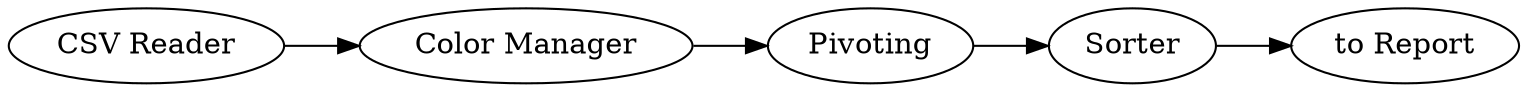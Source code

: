 digraph {
	17 -> 15
	2 -> 17
	15 -> 16
	19 -> 2
	16 [label="to Report"]
	15 [label=Sorter]
	17 [label=Pivoting]
	2 [label="Color Manager"]
	19 [label="CSV Reader"]
	rankdir=LR
}
